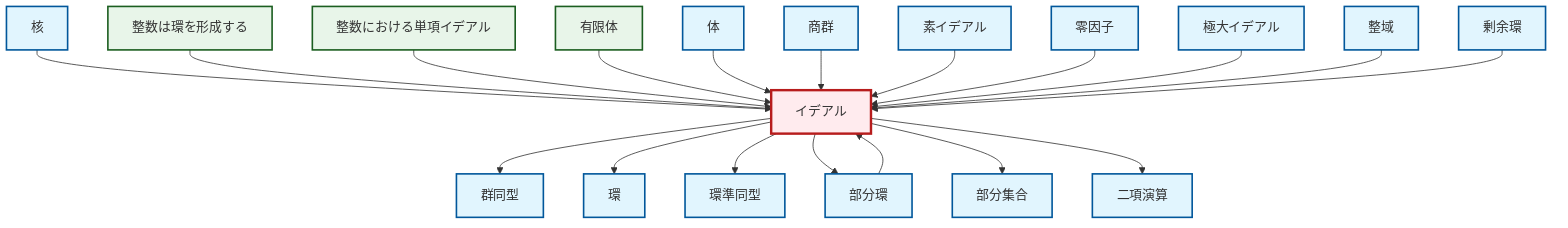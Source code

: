 graph TD
    classDef definition fill:#e1f5fe,stroke:#01579b,stroke-width:2px
    classDef theorem fill:#f3e5f5,stroke:#4a148c,stroke-width:2px
    classDef axiom fill:#fff3e0,stroke:#e65100,stroke-width:2px
    classDef example fill:#e8f5e9,stroke:#1b5e20,stroke-width:2px
    classDef current fill:#ffebee,stroke:#b71c1c,stroke-width:3px
    ex-finite-field["有限体"]:::example
    def-subset["部分集合"]:::definition
    def-isomorphism["群同型"]:::definition
    def-ring-homomorphism["環準同型"]:::definition
    def-subring["部分環"]:::definition
    def-maximal-ideal["極大イデアル"]:::definition
    def-ring["環"]:::definition
    def-binary-operation["二項演算"]:::definition
    ex-integers-ring["整数は環を形成する"]:::example
    def-quotient-ring["剰余環"]:::definition
    def-field["体"]:::definition
    def-kernel["核"]:::definition
    def-zero-divisor["零因子"]:::definition
    ex-principal-ideal["整数における単項イデアル"]:::example
    def-quotient-group["商群"]:::definition
    def-integral-domain["整域"]:::definition
    def-ideal["イデアル"]:::definition
    def-prime-ideal["素イデアル"]:::definition
    def-ideal --> def-isomorphism
    def-kernel --> def-ideal
    def-subring --> def-ideal
    ex-integers-ring --> def-ideal
    ex-principal-ideal --> def-ideal
    ex-finite-field --> def-ideal
    def-field --> def-ideal
    def-quotient-group --> def-ideal
    def-prime-ideal --> def-ideal
    def-zero-divisor --> def-ideal
    def-maximal-ideal --> def-ideal
    def-ideal --> def-ring
    def-integral-domain --> def-ideal
    def-quotient-ring --> def-ideal
    def-ideal --> def-ring-homomorphism
    def-ideal --> def-subring
    def-ideal --> def-subset
    def-ideal --> def-binary-operation
    class def-ideal current